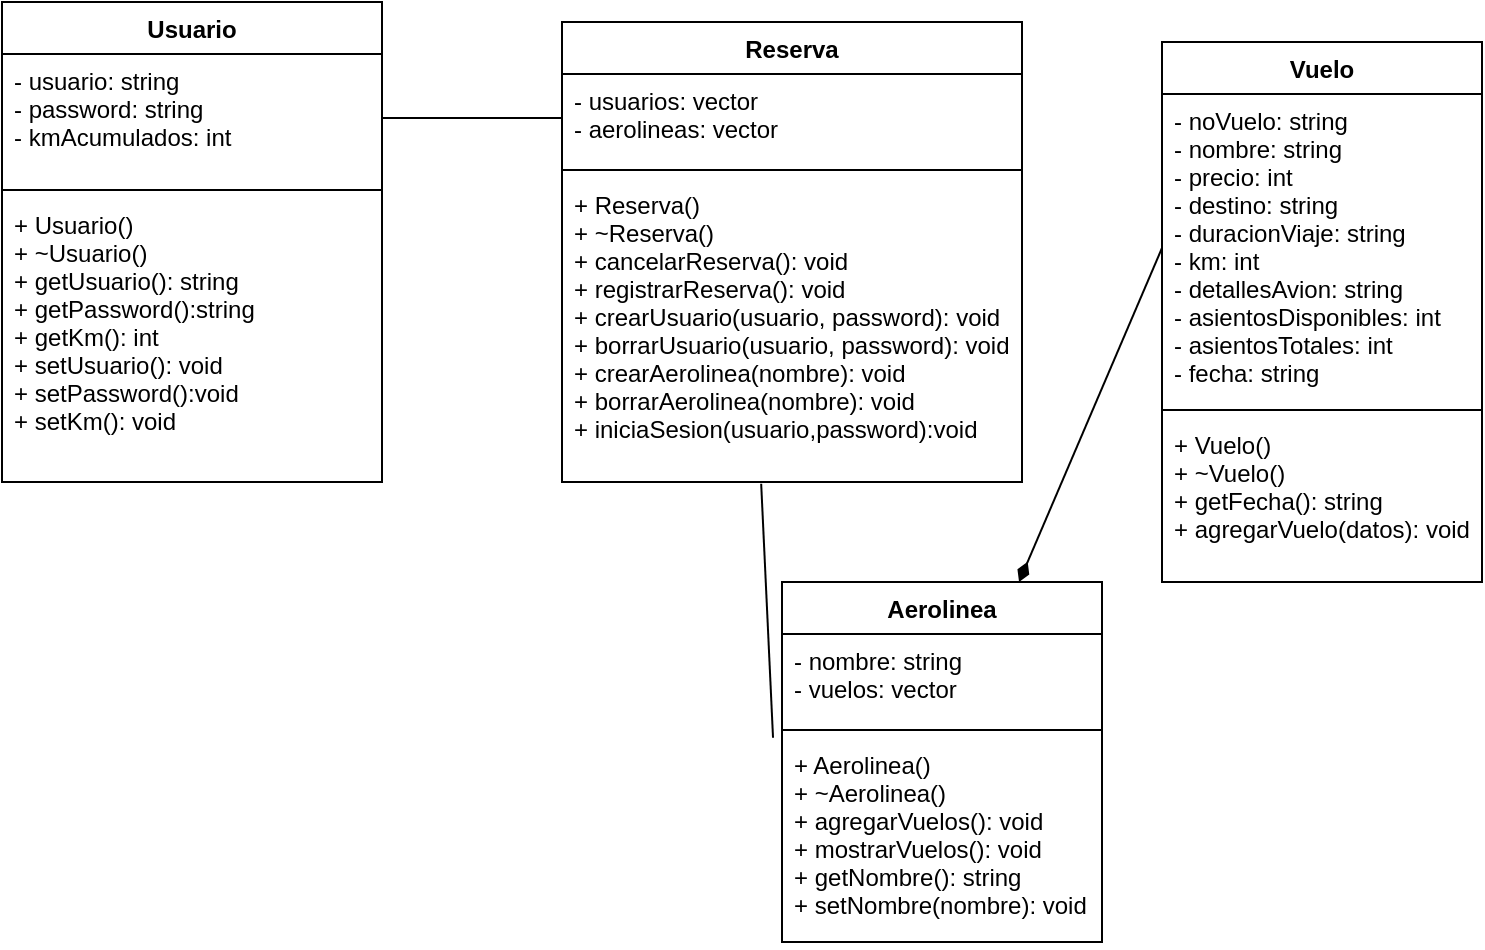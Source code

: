 <mxfile>
    <diagram id="T5ViuqpTSfVZzD8cZLwE" name="Page-1">
        <mxGraphModel dx="772" dy="400" grid="1" gridSize="10" guides="1" tooltips="1" connect="1" arrows="1" fold="1" page="1" pageScale="1" pageWidth="827" pageHeight="1169" math="0" shadow="0">
            <root>
                <mxCell id="0"/>
                <mxCell id="1" parent="0"/>
                <mxCell id="9" value="Usuario" style="swimlane;fontStyle=1;align=center;verticalAlign=top;childLayout=stackLayout;horizontal=1;startSize=26;horizontalStack=0;resizeParent=1;resizeParentMax=0;resizeLast=0;collapsible=1;marginBottom=0;" parent="1" vertex="1">
                    <mxGeometry x="50" y="70" width="190" height="240" as="geometry"/>
                </mxCell>
                <mxCell id="10" value="- usuario: string&#10;- password: string&#10;- kmAcumulados: int" style="text;strokeColor=none;fillColor=none;align=left;verticalAlign=top;spacingLeft=4;spacingRight=4;overflow=hidden;rotatable=0;points=[[0,0.5],[1,0.5]];portConstraint=eastwest;" parent="9" vertex="1">
                    <mxGeometry y="26" width="190" height="64" as="geometry"/>
                </mxCell>
                <mxCell id="11" value="" style="line;strokeWidth=1;fillColor=none;align=left;verticalAlign=middle;spacingTop=-1;spacingLeft=3;spacingRight=3;rotatable=0;labelPosition=right;points=[];portConstraint=eastwest;strokeColor=inherit;" parent="9" vertex="1">
                    <mxGeometry y="90" width="190" height="8" as="geometry"/>
                </mxCell>
                <mxCell id="12" value="+ Usuario()&#10;+ ~Usuario()&#10;+ getUsuario(): string&#10;+ getPassword():string&#10;+ getKm(): int&#10;+ setUsuario(): void&#10;+ setPassword():void&#10;+ setKm(): void" style="text;strokeColor=none;fillColor=none;align=left;verticalAlign=top;spacingLeft=4;spacingRight=4;overflow=hidden;rotatable=0;points=[[0,0.5],[1,0.5]];portConstraint=eastwest;" parent="9" vertex="1">
                    <mxGeometry y="98" width="190" height="142" as="geometry"/>
                </mxCell>
                <mxCell id="17" value="Aerolinea" style="swimlane;fontStyle=1;align=center;verticalAlign=top;childLayout=stackLayout;horizontal=1;startSize=26;horizontalStack=0;resizeParent=1;resizeParentMax=0;resizeLast=0;collapsible=1;marginBottom=0;" parent="1" vertex="1">
                    <mxGeometry x="440" y="360" width="160" height="180" as="geometry"/>
                </mxCell>
                <mxCell id="18" value="- nombre: string&#10;- vuelos: vector" style="text;strokeColor=none;fillColor=none;align=left;verticalAlign=top;spacingLeft=4;spacingRight=4;overflow=hidden;rotatable=0;points=[[0,0.5],[1,0.5]];portConstraint=eastwest;" parent="17" vertex="1">
                    <mxGeometry y="26" width="160" height="44" as="geometry"/>
                </mxCell>
                <mxCell id="19" value="" style="line;strokeWidth=1;fillColor=none;align=left;verticalAlign=middle;spacingTop=-1;spacingLeft=3;spacingRight=3;rotatable=0;labelPosition=right;points=[];portConstraint=eastwest;strokeColor=inherit;" parent="17" vertex="1">
                    <mxGeometry y="70" width="160" height="8" as="geometry"/>
                </mxCell>
                <mxCell id="20" value="+ Aerolinea()&#10;+ ~Aerolinea()&#10;+ agregarVuelos(): void&#10;+ mostrarVuelos(): void&#10;+ getNombre(): string&#10;+ setNombre(nombre): void" style="text;strokeColor=none;fillColor=none;align=left;verticalAlign=top;spacingLeft=4;spacingRight=4;overflow=hidden;rotatable=0;points=[[0,0.5],[1,0.5]];portConstraint=eastwest;" parent="17" vertex="1">
                    <mxGeometry y="78" width="160" height="102" as="geometry"/>
                </mxCell>
                <mxCell id="21" value="Vuelo" style="swimlane;fontStyle=1;align=center;verticalAlign=top;childLayout=stackLayout;horizontal=1;startSize=26;horizontalStack=0;resizeParent=1;resizeParentMax=0;resizeLast=0;collapsible=1;marginBottom=0;" parent="1" vertex="1">
                    <mxGeometry x="630" y="90" width="160" height="270" as="geometry"/>
                </mxCell>
                <mxCell id="22" value="- noVuelo: string&#10;- nombre: string&#10;- precio: int&#10;- destino: string&#10;- duracionViaje: string&#10;- km: int&#10;- detallesAvion: string&#10;- asientosDisponibles: int&#10;- asientosTotales: int&#10;- fecha: string" style="text;strokeColor=none;fillColor=none;align=left;verticalAlign=top;spacingLeft=4;spacingRight=4;overflow=hidden;rotatable=0;points=[[0,0.5],[1,0.5]];portConstraint=eastwest;" parent="21" vertex="1">
                    <mxGeometry y="26" width="160" height="154" as="geometry"/>
                </mxCell>
                <mxCell id="23" value="" style="line;strokeWidth=1;fillColor=none;align=left;verticalAlign=middle;spacingTop=-1;spacingLeft=3;spacingRight=3;rotatable=0;labelPosition=right;points=[];portConstraint=eastwest;strokeColor=inherit;" parent="21" vertex="1">
                    <mxGeometry y="180" width="160" height="8" as="geometry"/>
                </mxCell>
                <mxCell id="24" value="+ Vuelo()&#10;+ ~Vuelo()&#10;+ getFecha(): string&#10;+ agregarVuelo(datos): void" style="text;strokeColor=none;fillColor=none;align=left;verticalAlign=top;spacingLeft=4;spacingRight=4;overflow=hidden;rotatable=0;points=[[0,0.5],[1,0.5]];portConstraint=eastwest;" parent="21" vertex="1">
                    <mxGeometry y="188" width="160" height="82" as="geometry"/>
                </mxCell>
                <mxCell id="39" value="Reserva" style="swimlane;fontStyle=1;align=center;verticalAlign=top;childLayout=stackLayout;horizontal=1;startSize=26;horizontalStack=0;resizeParent=1;resizeParentMax=0;resizeLast=0;collapsible=1;marginBottom=0;" parent="1" vertex="1">
                    <mxGeometry x="330" y="80" width="230" height="230" as="geometry"/>
                </mxCell>
                <mxCell id="40" value="- usuarios: vector&#10;- aerolineas: vector" style="text;strokeColor=none;fillColor=none;align=left;verticalAlign=top;spacingLeft=4;spacingRight=4;overflow=hidden;rotatable=0;points=[[0,0.5],[1,0.5]];portConstraint=eastwest;" parent="39" vertex="1">
                    <mxGeometry y="26" width="230" height="44" as="geometry"/>
                </mxCell>
                <mxCell id="41" value="" style="line;strokeWidth=1;fillColor=none;align=left;verticalAlign=middle;spacingTop=-1;spacingLeft=3;spacingRight=3;rotatable=0;labelPosition=right;points=[];portConstraint=eastwest;strokeColor=inherit;" parent="39" vertex="1">
                    <mxGeometry y="70" width="230" height="8" as="geometry"/>
                </mxCell>
                <mxCell id="42" value="+ Reserva()&#10;+ ~Reserva()&#10;+ cancelarReserva(): void&#10;+ registrarReserva(): void&#10;+ crearUsuario(usuario, password): void&#10;+ borrarUsuario(usuario, password): void&#10;+ crearAerolinea(nombre): void&#10;+ borrarAerolinea(nombre): void&#10;+ iniciaSesion(usuario,password):void" style="text;strokeColor=none;fillColor=none;align=left;verticalAlign=top;spacingLeft=4;spacingRight=4;overflow=hidden;rotatable=0;points=[[0,0.5],[1,0.5]];portConstraint=eastwest;" parent="39" vertex="1">
                    <mxGeometry y="78" width="230" height="152" as="geometry"/>
                </mxCell>
                <mxCell id="45" value="" style="endArrow=none;startArrow=diamondThin;endFill=0;startFill=1;html=1;verticalAlign=bottom;labelBackgroundColor=none;strokeWidth=1;startSize=8;endSize=8;entryX=0;entryY=0.5;entryDx=0;entryDy=0;" parent="1" source="17" target="22" edge="1">
                    <mxGeometry width="160" relative="1" as="geometry">
                        <mxPoint x="420" y="450" as="sourcePoint"/>
                        <mxPoint x="580" y="450" as="targetPoint"/>
                    </mxGeometry>
                </mxCell>
                <mxCell id="46" value="" style="endArrow=none;html=1;exitX=-0.028;exitY=-0.001;exitDx=0;exitDy=0;entryX=0.433;entryY=1.006;entryDx=0;entryDy=0;entryPerimeter=0;exitPerimeter=0;" parent="1" source="20" target="42" edge="1">
                    <mxGeometry width="50" height="50" relative="1" as="geometry">
                        <mxPoint x="470" y="370" as="sourcePoint"/>
                        <mxPoint x="520" y="320" as="targetPoint"/>
                    </mxGeometry>
                </mxCell>
                <mxCell id="47" value="" style="endArrow=none;html=1;exitX=0;exitY=0.5;exitDx=0;exitDy=0;entryX=1;entryY=0.5;entryDx=0;entryDy=0;" parent="1" source="40" target="10" edge="1">
                    <mxGeometry width="50" height="50" relative="1" as="geometry">
                        <mxPoint x="460" y="361" as="sourcePoint"/>
                        <mxPoint x="462.4" y="271.328" as="targetPoint"/>
                    </mxGeometry>
                </mxCell>
            </root>
        </mxGraphModel>
    </diagram>
</mxfile>